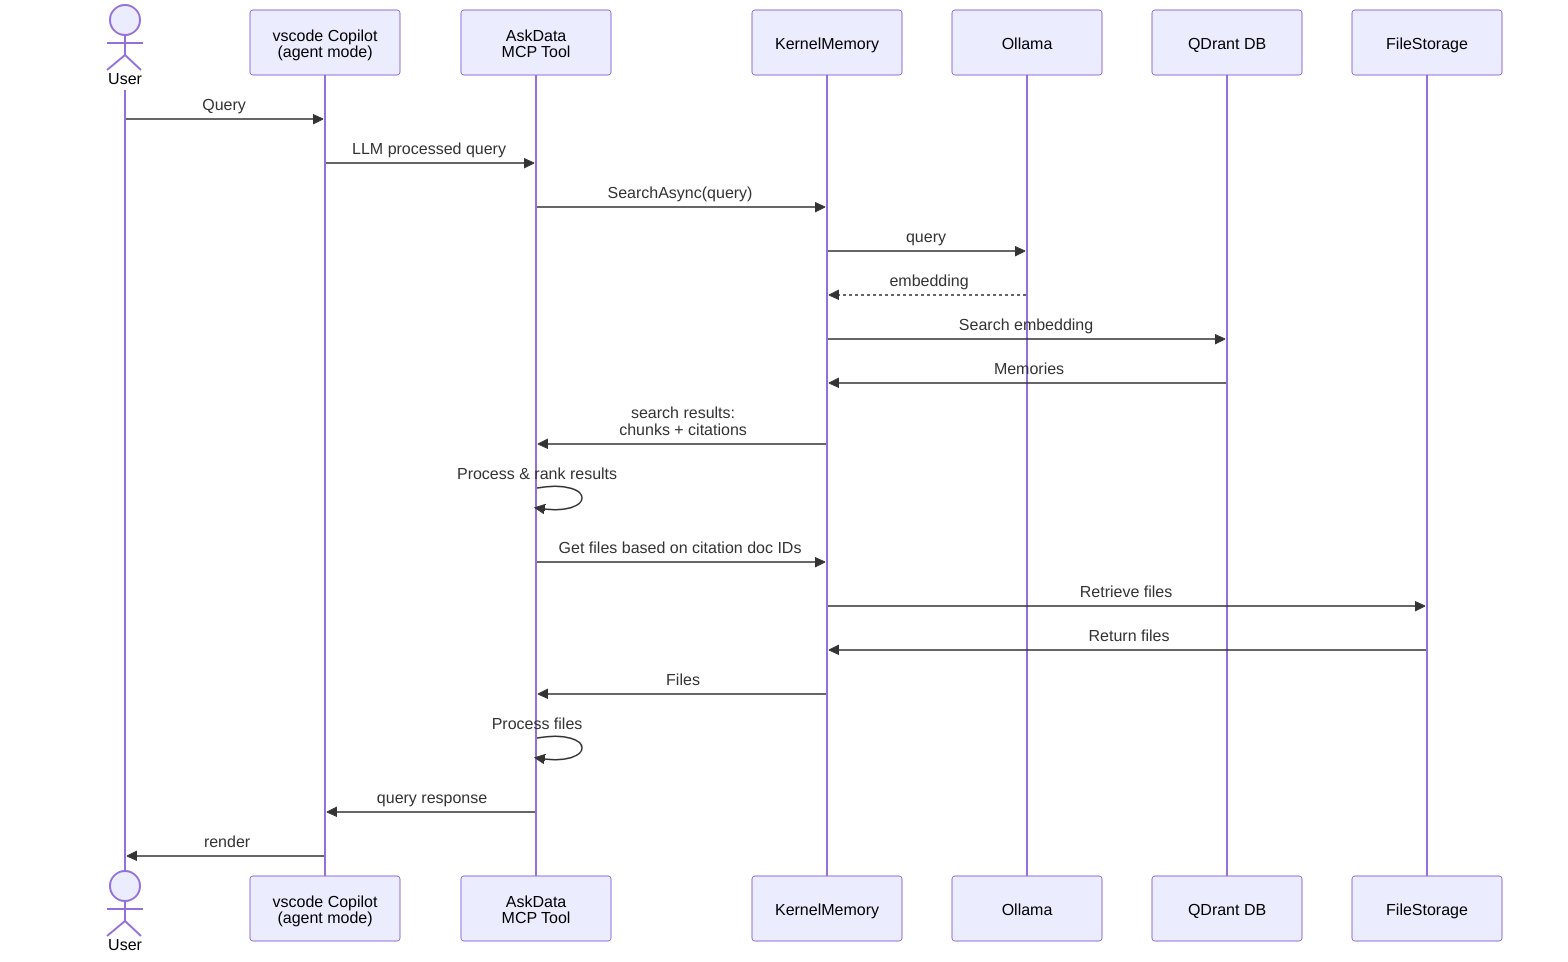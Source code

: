 sequenceDiagram
    actor User
    participant vscode as vscode Copilot<br>(agent mode)
    participant AskData as AskData<br> MCP Tool
    participant KernelMemory
    participant Ollama
    participant QDrant as QDrant DB
    participant FileStorage

    User->>vscode: Query
    vscode->>AskData: LLM processed query
    AskData->>KernelMemory: SearchAsync(query)
    KernelMemory->>Ollama: query
    Ollama-->>KernelMemory: embedding
    KernelMemory->>QDrant: Search embedding
    QDrant->>KernelMemory: Memories
    KernelMemory->>AskData: search results:<br>chunks + citations
    AskData->>AskData: Process & rank results
    AskData->>KernelMemory: Get files based on citation doc IDs
    KernelMemory->>FileStorage: Retrieve files
    FileStorage->>KernelMemory: Return files
    KernelMemory->>AskData: Files
    AskData->>AskData: Process files
    AskData->>vscode: query response
    vscode->>User: render
